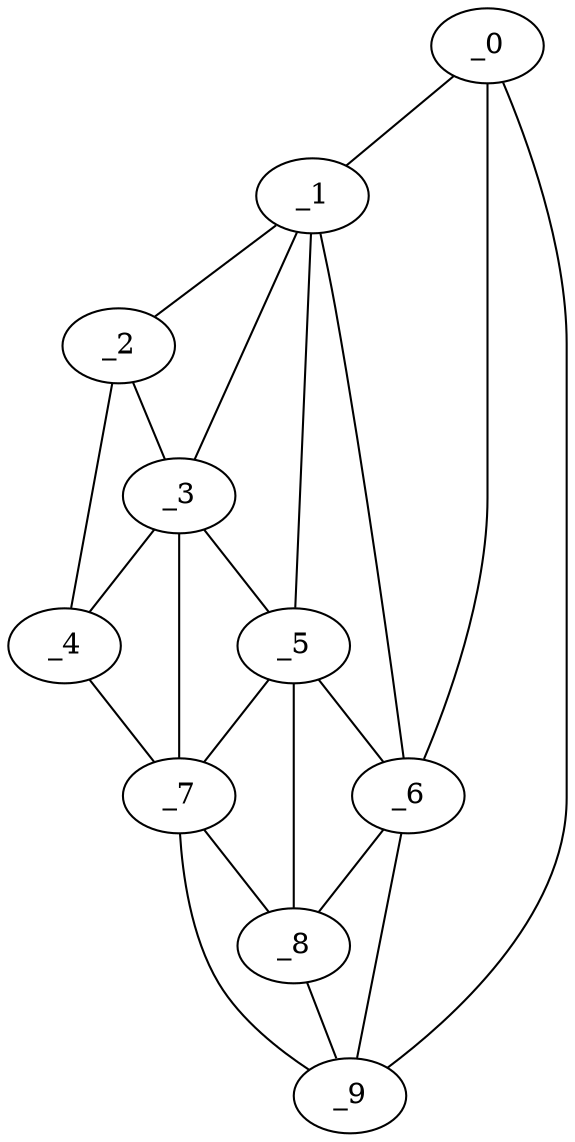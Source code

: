 graph "obj41__275.gxl" {
	_0	 [x=29,
		y=123];
	_1	 [x=35,
		y=58];
	_0 -- _1	 [valence=1];
	_6	 [x=71,
		y=93];
	_0 -- _6	 [valence=1];
	_9	 [x=101,
		y=95];
	_0 -- _9	 [valence=1];
	_2	 [x=37,
		y=48];
	_1 -- _2	 [valence=1];
	_3	 [x=62,
		y=45];
	_1 -- _3	 [valence=1];
	_5	 [x=69,
		y=57];
	_1 -- _5	 [valence=2];
	_1 -- _6	 [valence=2];
	_2 -- _3	 [valence=1];
	_4	 [x=64,
		y=6];
	_2 -- _4	 [valence=1];
	_3 -- _4	 [valence=2];
	_3 -- _5	 [valence=2];
	_7	 [x=98,
		y=6];
	_3 -- _7	 [valence=1];
	_4 -- _7	 [valence=1];
	_5 -- _6	 [valence=2];
	_5 -- _7	 [valence=1];
	_8	 [x=100,
		y=67];
	_5 -- _8	 [valence=2];
	_6 -- _8	 [valence=2];
	_6 -- _9	 [valence=2];
	_7 -- _8	 [valence=2];
	_7 -- _9	 [valence=1];
	_8 -- _9	 [valence=2];
}
